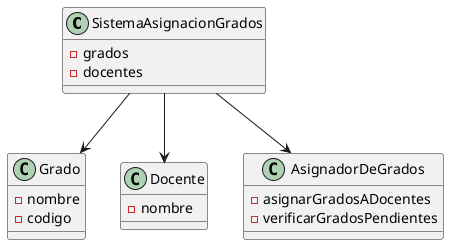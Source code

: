 @startuml

class SistemaAsignacionGrados {
    - grados
    - docentes
}

class Grado {
    - nombre
    - codigo
}

class Docente {
    - nombre
    
}

class AsignadorDeGrados {
    - asignarGradosADocentes
    - verificarGradosPendientes
}

SistemaAsignacionGrados  -->  Grado 
SistemaAsignacionGrados  -->  Docente 
SistemaAsignacionGrados  -->  AsignadorDeGrados 

@enduml
 